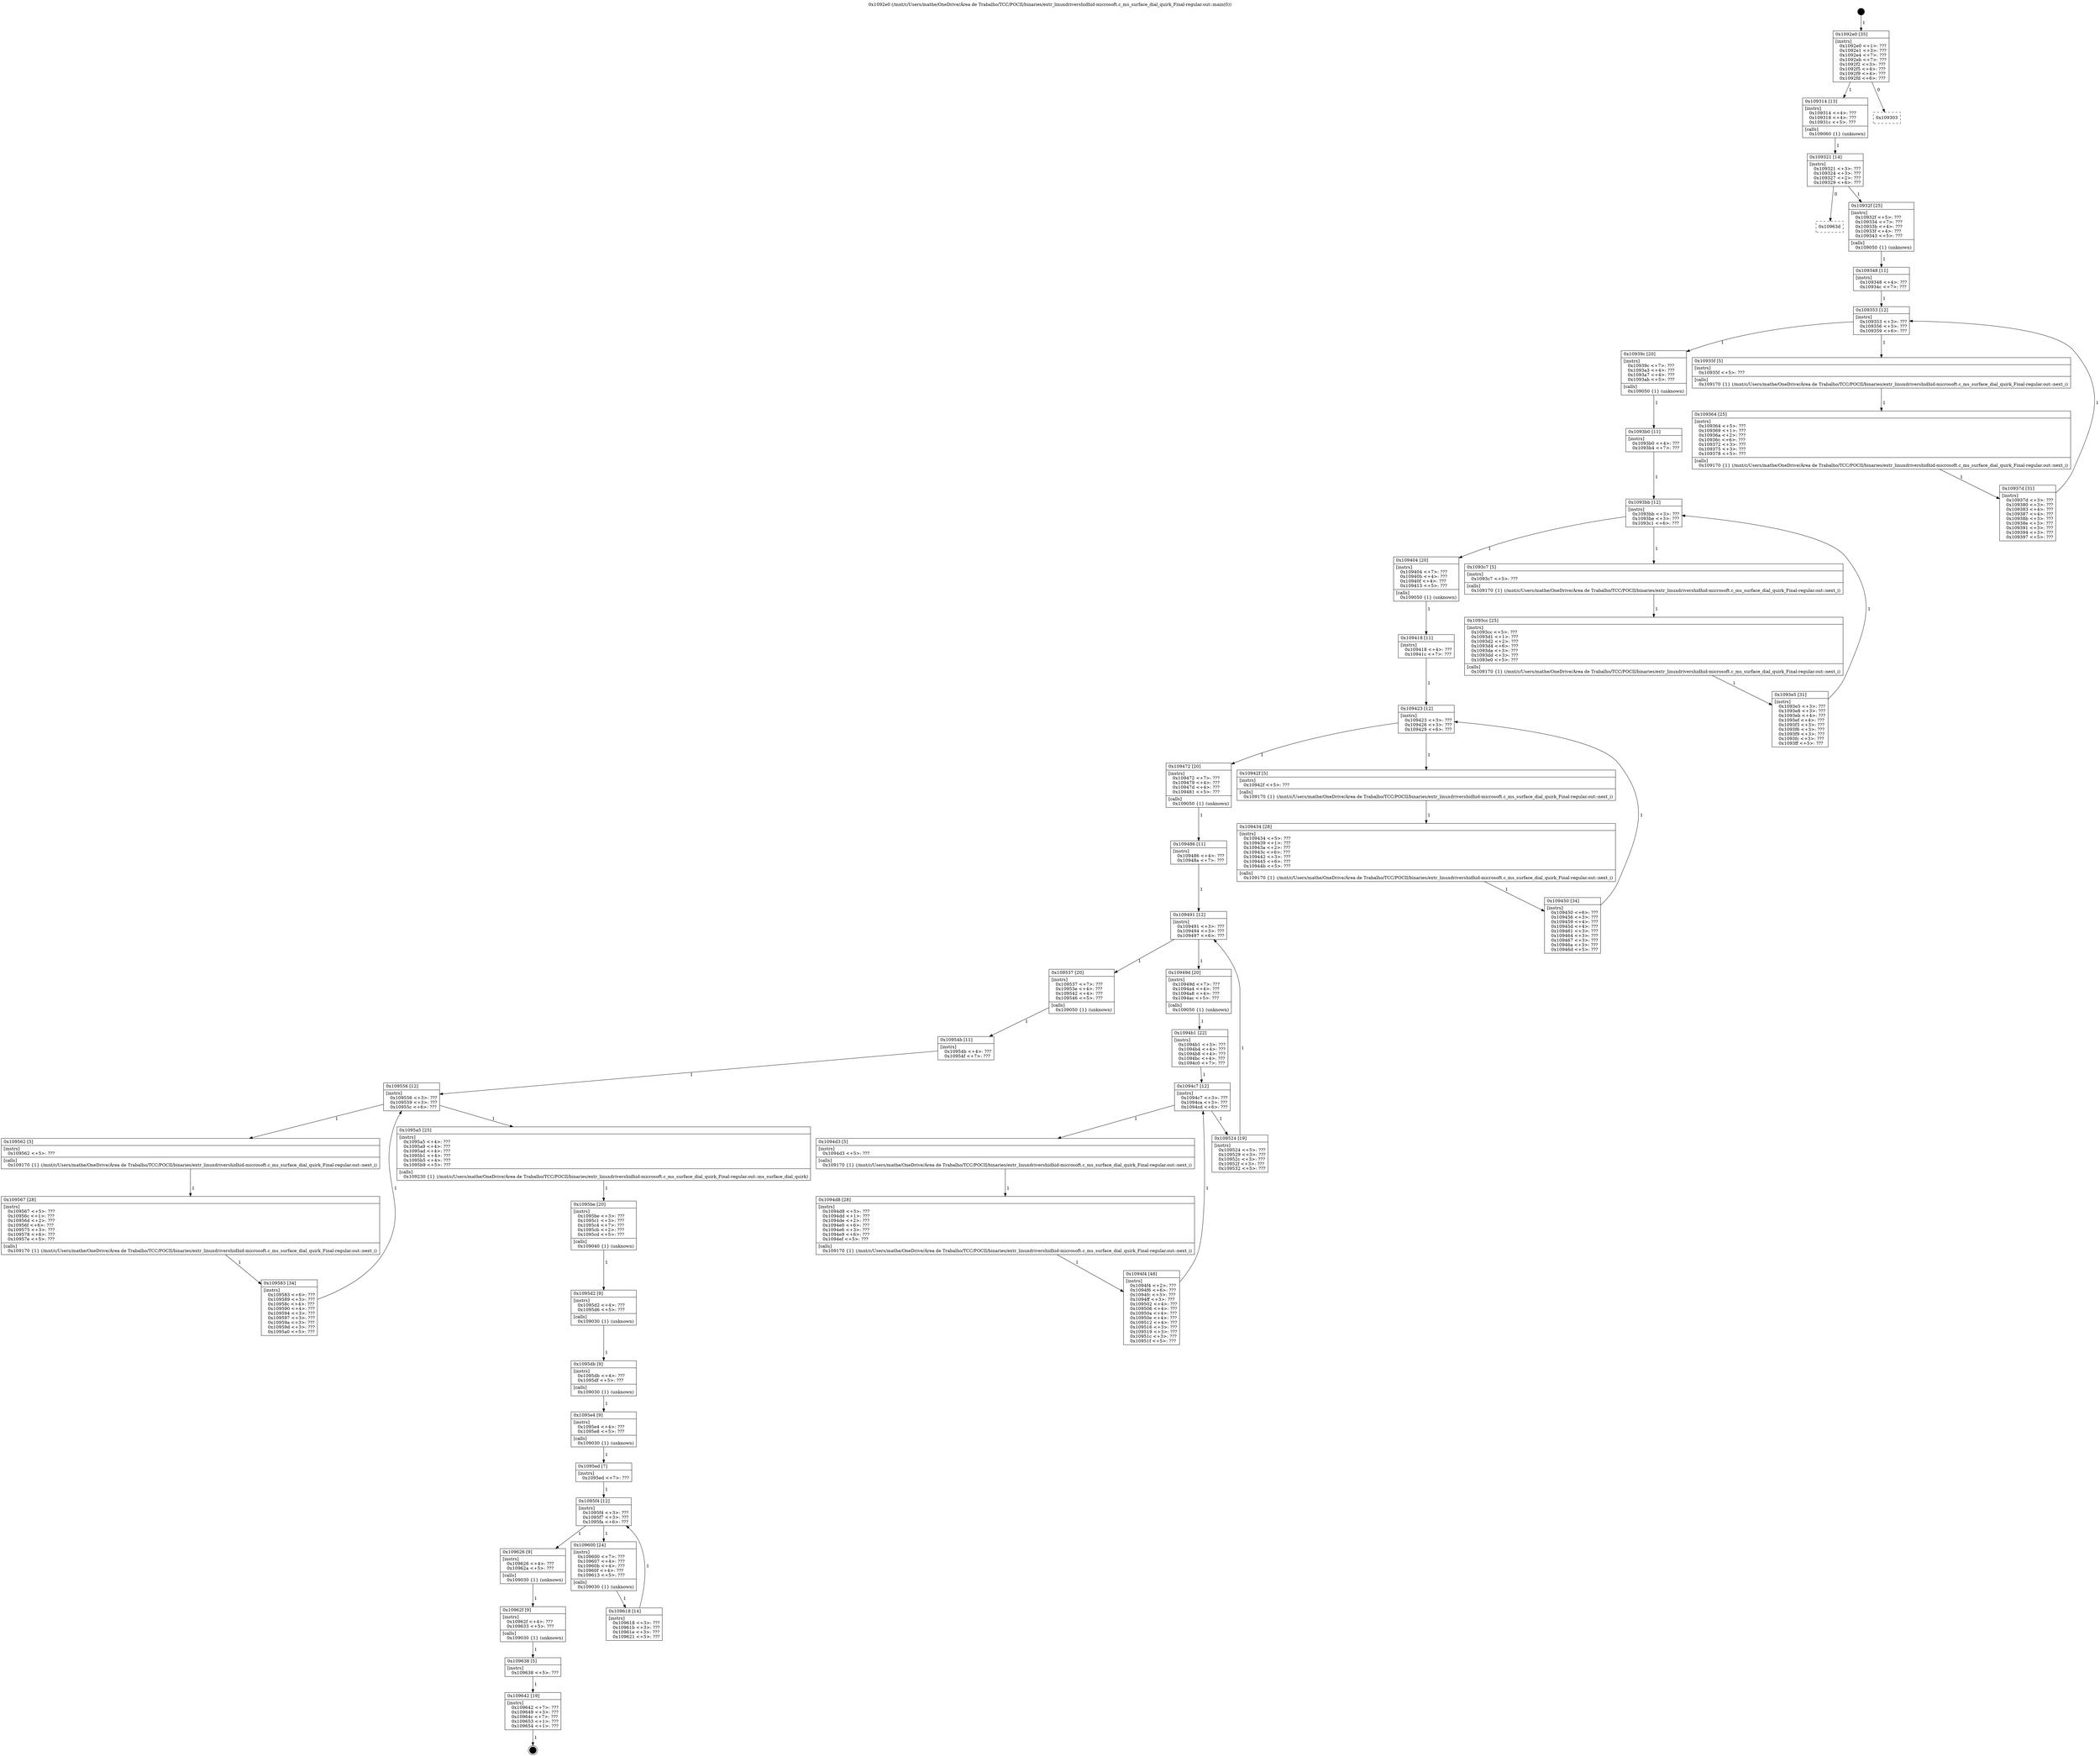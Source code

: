 digraph "0x1092e0" {
  label = "0x1092e0 (/mnt/c/Users/mathe/OneDrive/Área de Trabalho/TCC/POCII/binaries/extr_linuxdrivershidhid-microsoft.c_ms_surface_dial_quirk_Final-regular.out::main(0))"
  labelloc = "t"
  node[shape=record]

  Entry [label="",width=0.3,height=0.3,shape=circle,fillcolor=black,style=filled]
  "0x1092e0" [label="{
     0x1092e0 [35]\l
     | [instrs]\l
     &nbsp;&nbsp;0x1092e0 \<+1\>: ???\l
     &nbsp;&nbsp;0x1092e1 \<+3\>: ???\l
     &nbsp;&nbsp;0x1092e4 \<+7\>: ???\l
     &nbsp;&nbsp;0x1092eb \<+7\>: ???\l
     &nbsp;&nbsp;0x1092f2 \<+3\>: ???\l
     &nbsp;&nbsp;0x1092f5 \<+4\>: ???\l
     &nbsp;&nbsp;0x1092f9 \<+4\>: ???\l
     &nbsp;&nbsp;0x1092fd \<+6\>: ???\l
  }"]
  "0x109314" [label="{
     0x109314 [13]\l
     | [instrs]\l
     &nbsp;&nbsp;0x109314 \<+4\>: ???\l
     &nbsp;&nbsp;0x109318 \<+4\>: ???\l
     &nbsp;&nbsp;0x10931c \<+5\>: ???\l
     | [calls]\l
     &nbsp;&nbsp;0x109060 \{1\} (unknown)\l
  }"]
  "0x109303" [label="{
     0x109303\l
  }", style=dashed]
  "0x109321" [label="{
     0x109321 [14]\l
     | [instrs]\l
     &nbsp;&nbsp;0x109321 \<+3\>: ???\l
     &nbsp;&nbsp;0x109324 \<+3\>: ???\l
     &nbsp;&nbsp;0x109327 \<+2\>: ???\l
     &nbsp;&nbsp;0x109329 \<+6\>: ???\l
  }"]
  "0x10963d" [label="{
     0x10963d\l
  }", style=dashed]
  "0x10932f" [label="{
     0x10932f [25]\l
     | [instrs]\l
     &nbsp;&nbsp;0x10932f \<+5\>: ???\l
     &nbsp;&nbsp;0x109334 \<+7\>: ???\l
     &nbsp;&nbsp;0x10933b \<+4\>: ???\l
     &nbsp;&nbsp;0x10933f \<+4\>: ???\l
     &nbsp;&nbsp;0x109343 \<+5\>: ???\l
     | [calls]\l
     &nbsp;&nbsp;0x109050 \{1\} (unknown)\l
  }"]
  Exit [label="",width=0.3,height=0.3,shape=circle,fillcolor=black,style=filled,peripheries=2]
  "0x109353" [label="{
     0x109353 [12]\l
     | [instrs]\l
     &nbsp;&nbsp;0x109353 \<+3\>: ???\l
     &nbsp;&nbsp;0x109356 \<+3\>: ???\l
     &nbsp;&nbsp;0x109359 \<+6\>: ???\l
  }"]
  "0x10939c" [label="{
     0x10939c [20]\l
     | [instrs]\l
     &nbsp;&nbsp;0x10939c \<+7\>: ???\l
     &nbsp;&nbsp;0x1093a3 \<+4\>: ???\l
     &nbsp;&nbsp;0x1093a7 \<+4\>: ???\l
     &nbsp;&nbsp;0x1093ab \<+5\>: ???\l
     | [calls]\l
     &nbsp;&nbsp;0x109050 \{1\} (unknown)\l
  }"]
  "0x10935f" [label="{
     0x10935f [5]\l
     | [instrs]\l
     &nbsp;&nbsp;0x10935f \<+5\>: ???\l
     | [calls]\l
     &nbsp;&nbsp;0x109170 \{1\} (/mnt/c/Users/mathe/OneDrive/Área de Trabalho/TCC/POCII/binaries/extr_linuxdrivershidhid-microsoft.c_ms_surface_dial_quirk_Final-regular.out::next_i)\l
  }"]
  "0x109364" [label="{
     0x109364 [25]\l
     | [instrs]\l
     &nbsp;&nbsp;0x109364 \<+5\>: ???\l
     &nbsp;&nbsp;0x109369 \<+1\>: ???\l
     &nbsp;&nbsp;0x10936a \<+2\>: ???\l
     &nbsp;&nbsp;0x10936c \<+6\>: ???\l
     &nbsp;&nbsp;0x109372 \<+3\>: ???\l
     &nbsp;&nbsp;0x109375 \<+3\>: ???\l
     &nbsp;&nbsp;0x109378 \<+5\>: ???\l
     | [calls]\l
     &nbsp;&nbsp;0x109170 \{1\} (/mnt/c/Users/mathe/OneDrive/Área de Trabalho/TCC/POCII/binaries/extr_linuxdrivershidhid-microsoft.c_ms_surface_dial_quirk_Final-regular.out::next_i)\l
  }"]
  "0x10937d" [label="{
     0x10937d [31]\l
     | [instrs]\l
     &nbsp;&nbsp;0x10937d \<+3\>: ???\l
     &nbsp;&nbsp;0x109380 \<+3\>: ???\l
     &nbsp;&nbsp;0x109383 \<+4\>: ???\l
     &nbsp;&nbsp;0x109387 \<+4\>: ???\l
     &nbsp;&nbsp;0x10938b \<+3\>: ???\l
     &nbsp;&nbsp;0x10938e \<+3\>: ???\l
     &nbsp;&nbsp;0x109391 \<+3\>: ???\l
     &nbsp;&nbsp;0x109394 \<+3\>: ???\l
     &nbsp;&nbsp;0x109397 \<+5\>: ???\l
  }"]
  "0x109348" [label="{
     0x109348 [11]\l
     | [instrs]\l
     &nbsp;&nbsp;0x109348 \<+4\>: ???\l
     &nbsp;&nbsp;0x10934c \<+7\>: ???\l
  }"]
  "0x1093bb" [label="{
     0x1093bb [12]\l
     | [instrs]\l
     &nbsp;&nbsp;0x1093bb \<+3\>: ???\l
     &nbsp;&nbsp;0x1093be \<+3\>: ???\l
     &nbsp;&nbsp;0x1093c1 \<+6\>: ???\l
  }"]
  "0x109404" [label="{
     0x109404 [20]\l
     | [instrs]\l
     &nbsp;&nbsp;0x109404 \<+7\>: ???\l
     &nbsp;&nbsp;0x10940b \<+4\>: ???\l
     &nbsp;&nbsp;0x10940f \<+4\>: ???\l
     &nbsp;&nbsp;0x109413 \<+5\>: ???\l
     | [calls]\l
     &nbsp;&nbsp;0x109050 \{1\} (unknown)\l
  }"]
  "0x1093c7" [label="{
     0x1093c7 [5]\l
     | [instrs]\l
     &nbsp;&nbsp;0x1093c7 \<+5\>: ???\l
     | [calls]\l
     &nbsp;&nbsp;0x109170 \{1\} (/mnt/c/Users/mathe/OneDrive/Área de Trabalho/TCC/POCII/binaries/extr_linuxdrivershidhid-microsoft.c_ms_surface_dial_quirk_Final-regular.out::next_i)\l
  }"]
  "0x1093cc" [label="{
     0x1093cc [25]\l
     | [instrs]\l
     &nbsp;&nbsp;0x1093cc \<+5\>: ???\l
     &nbsp;&nbsp;0x1093d1 \<+1\>: ???\l
     &nbsp;&nbsp;0x1093d2 \<+2\>: ???\l
     &nbsp;&nbsp;0x1093d4 \<+6\>: ???\l
     &nbsp;&nbsp;0x1093da \<+3\>: ???\l
     &nbsp;&nbsp;0x1093dd \<+3\>: ???\l
     &nbsp;&nbsp;0x1093e0 \<+5\>: ???\l
     | [calls]\l
     &nbsp;&nbsp;0x109170 \{1\} (/mnt/c/Users/mathe/OneDrive/Área de Trabalho/TCC/POCII/binaries/extr_linuxdrivershidhid-microsoft.c_ms_surface_dial_quirk_Final-regular.out::next_i)\l
  }"]
  "0x1093e5" [label="{
     0x1093e5 [31]\l
     | [instrs]\l
     &nbsp;&nbsp;0x1093e5 \<+3\>: ???\l
     &nbsp;&nbsp;0x1093e8 \<+3\>: ???\l
     &nbsp;&nbsp;0x1093eb \<+4\>: ???\l
     &nbsp;&nbsp;0x1093ef \<+4\>: ???\l
     &nbsp;&nbsp;0x1093f3 \<+3\>: ???\l
     &nbsp;&nbsp;0x1093f6 \<+3\>: ???\l
     &nbsp;&nbsp;0x1093f9 \<+3\>: ???\l
     &nbsp;&nbsp;0x1093fc \<+3\>: ???\l
     &nbsp;&nbsp;0x1093ff \<+5\>: ???\l
  }"]
  "0x1093b0" [label="{
     0x1093b0 [11]\l
     | [instrs]\l
     &nbsp;&nbsp;0x1093b0 \<+4\>: ???\l
     &nbsp;&nbsp;0x1093b4 \<+7\>: ???\l
  }"]
  "0x109423" [label="{
     0x109423 [12]\l
     | [instrs]\l
     &nbsp;&nbsp;0x109423 \<+3\>: ???\l
     &nbsp;&nbsp;0x109426 \<+3\>: ???\l
     &nbsp;&nbsp;0x109429 \<+6\>: ???\l
  }"]
  "0x109472" [label="{
     0x109472 [20]\l
     | [instrs]\l
     &nbsp;&nbsp;0x109472 \<+7\>: ???\l
     &nbsp;&nbsp;0x109479 \<+4\>: ???\l
     &nbsp;&nbsp;0x10947d \<+4\>: ???\l
     &nbsp;&nbsp;0x109481 \<+5\>: ???\l
     | [calls]\l
     &nbsp;&nbsp;0x109050 \{1\} (unknown)\l
  }"]
  "0x10942f" [label="{
     0x10942f [5]\l
     | [instrs]\l
     &nbsp;&nbsp;0x10942f \<+5\>: ???\l
     | [calls]\l
     &nbsp;&nbsp;0x109170 \{1\} (/mnt/c/Users/mathe/OneDrive/Área de Trabalho/TCC/POCII/binaries/extr_linuxdrivershidhid-microsoft.c_ms_surface_dial_quirk_Final-regular.out::next_i)\l
  }"]
  "0x109434" [label="{
     0x109434 [28]\l
     | [instrs]\l
     &nbsp;&nbsp;0x109434 \<+5\>: ???\l
     &nbsp;&nbsp;0x109439 \<+1\>: ???\l
     &nbsp;&nbsp;0x10943a \<+2\>: ???\l
     &nbsp;&nbsp;0x10943c \<+6\>: ???\l
     &nbsp;&nbsp;0x109442 \<+3\>: ???\l
     &nbsp;&nbsp;0x109445 \<+6\>: ???\l
     &nbsp;&nbsp;0x10944b \<+5\>: ???\l
     | [calls]\l
     &nbsp;&nbsp;0x109170 \{1\} (/mnt/c/Users/mathe/OneDrive/Área de Trabalho/TCC/POCII/binaries/extr_linuxdrivershidhid-microsoft.c_ms_surface_dial_quirk_Final-regular.out::next_i)\l
  }"]
  "0x109450" [label="{
     0x109450 [34]\l
     | [instrs]\l
     &nbsp;&nbsp;0x109450 \<+6\>: ???\l
     &nbsp;&nbsp;0x109456 \<+3\>: ???\l
     &nbsp;&nbsp;0x109459 \<+4\>: ???\l
     &nbsp;&nbsp;0x10945d \<+4\>: ???\l
     &nbsp;&nbsp;0x109461 \<+3\>: ???\l
     &nbsp;&nbsp;0x109464 \<+3\>: ???\l
     &nbsp;&nbsp;0x109467 \<+3\>: ???\l
     &nbsp;&nbsp;0x10946a \<+3\>: ???\l
     &nbsp;&nbsp;0x10946d \<+5\>: ???\l
  }"]
  "0x109418" [label="{
     0x109418 [11]\l
     | [instrs]\l
     &nbsp;&nbsp;0x109418 \<+4\>: ???\l
     &nbsp;&nbsp;0x10941c \<+7\>: ???\l
  }"]
  "0x109491" [label="{
     0x109491 [12]\l
     | [instrs]\l
     &nbsp;&nbsp;0x109491 \<+3\>: ???\l
     &nbsp;&nbsp;0x109494 \<+3\>: ???\l
     &nbsp;&nbsp;0x109497 \<+6\>: ???\l
  }"]
  "0x109537" [label="{
     0x109537 [20]\l
     | [instrs]\l
     &nbsp;&nbsp;0x109537 \<+7\>: ???\l
     &nbsp;&nbsp;0x10953e \<+4\>: ???\l
     &nbsp;&nbsp;0x109542 \<+4\>: ???\l
     &nbsp;&nbsp;0x109546 \<+5\>: ???\l
     | [calls]\l
     &nbsp;&nbsp;0x109050 \{1\} (unknown)\l
  }"]
  "0x10949d" [label="{
     0x10949d [20]\l
     | [instrs]\l
     &nbsp;&nbsp;0x10949d \<+7\>: ???\l
     &nbsp;&nbsp;0x1094a4 \<+4\>: ???\l
     &nbsp;&nbsp;0x1094a8 \<+4\>: ???\l
     &nbsp;&nbsp;0x1094ac \<+5\>: ???\l
     | [calls]\l
     &nbsp;&nbsp;0x109050 \{1\} (unknown)\l
  }"]
  "0x1094c7" [label="{
     0x1094c7 [12]\l
     | [instrs]\l
     &nbsp;&nbsp;0x1094c7 \<+3\>: ???\l
     &nbsp;&nbsp;0x1094ca \<+3\>: ???\l
     &nbsp;&nbsp;0x1094cd \<+6\>: ???\l
  }"]
  "0x109524" [label="{
     0x109524 [19]\l
     | [instrs]\l
     &nbsp;&nbsp;0x109524 \<+5\>: ???\l
     &nbsp;&nbsp;0x109529 \<+3\>: ???\l
     &nbsp;&nbsp;0x10952c \<+3\>: ???\l
     &nbsp;&nbsp;0x10952f \<+3\>: ???\l
     &nbsp;&nbsp;0x109532 \<+5\>: ???\l
  }"]
  "0x1094d3" [label="{
     0x1094d3 [5]\l
     | [instrs]\l
     &nbsp;&nbsp;0x1094d3 \<+5\>: ???\l
     | [calls]\l
     &nbsp;&nbsp;0x109170 \{1\} (/mnt/c/Users/mathe/OneDrive/Área de Trabalho/TCC/POCII/binaries/extr_linuxdrivershidhid-microsoft.c_ms_surface_dial_quirk_Final-regular.out::next_i)\l
  }"]
  "0x1094d8" [label="{
     0x1094d8 [28]\l
     | [instrs]\l
     &nbsp;&nbsp;0x1094d8 \<+5\>: ???\l
     &nbsp;&nbsp;0x1094dd \<+1\>: ???\l
     &nbsp;&nbsp;0x1094de \<+2\>: ???\l
     &nbsp;&nbsp;0x1094e0 \<+6\>: ???\l
     &nbsp;&nbsp;0x1094e6 \<+3\>: ???\l
     &nbsp;&nbsp;0x1094e9 \<+6\>: ???\l
     &nbsp;&nbsp;0x1094ef \<+5\>: ???\l
     | [calls]\l
     &nbsp;&nbsp;0x109170 \{1\} (/mnt/c/Users/mathe/OneDrive/Área de Trabalho/TCC/POCII/binaries/extr_linuxdrivershidhid-microsoft.c_ms_surface_dial_quirk_Final-regular.out::next_i)\l
  }"]
  "0x1094f4" [label="{
     0x1094f4 [48]\l
     | [instrs]\l
     &nbsp;&nbsp;0x1094f4 \<+2\>: ???\l
     &nbsp;&nbsp;0x1094f6 \<+6\>: ???\l
     &nbsp;&nbsp;0x1094fc \<+3\>: ???\l
     &nbsp;&nbsp;0x1094ff \<+3\>: ???\l
     &nbsp;&nbsp;0x109502 \<+4\>: ???\l
     &nbsp;&nbsp;0x109506 \<+4\>: ???\l
     &nbsp;&nbsp;0x10950a \<+4\>: ???\l
     &nbsp;&nbsp;0x10950e \<+4\>: ???\l
     &nbsp;&nbsp;0x109512 \<+4\>: ???\l
     &nbsp;&nbsp;0x109516 \<+3\>: ???\l
     &nbsp;&nbsp;0x109519 \<+3\>: ???\l
     &nbsp;&nbsp;0x10951c \<+3\>: ???\l
     &nbsp;&nbsp;0x10951f \<+5\>: ???\l
  }"]
  "0x1094b1" [label="{
     0x1094b1 [22]\l
     | [instrs]\l
     &nbsp;&nbsp;0x1094b1 \<+3\>: ???\l
     &nbsp;&nbsp;0x1094b4 \<+4\>: ???\l
     &nbsp;&nbsp;0x1094b8 \<+4\>: ???\l
     &nbsp;&nbsp;0x1094bc \<+4\>: ???\l
     &nbsp;&nbsp;0x1094c0 \<+7\>: ???\l
  }"]
  "0x109642" [label="{
     0x109642 [19]\l
     | [instrs]\l
     &nbsp;&nbsp;0x109642 \<+7\>: ???\l
     &nbsp;&nbsp;0x109649 \<+3\>: ???\l
     &nbsp;&nbsp;0x10964c \<+7\>: ???\l
     &nbsp;&nbsp;0x109653 \<+1\>: ???\l
     &nbsp;&nbsp;0x109654 \<+1\>: ???\l
  }"]
  "0x109486" [label="{
     0x109486 [11]\l
     | [instrs]\l
     &nbsp;&nbsp;0x109486 \<+4\>: ???\l
     &nbsp;&nbsp;0x10948a \<+7\>: ???\l
  }"]
  "0x109556" [label="{
     0x109556 [12]\l
     | [instrs]\l
     &nbsp;&nbsp;0x109556 \<+3\>: ???\l
     &nbsp;&nbsp;0x109559 \<+3\>: ???\l
     &nbsp;&nbsp;0x10955c \<+6\>: ???\l
  }"]
  "0x1095a5" [label="{
     0x1095a5 [25]\l
     | [instrs]\l
     &nbsp;&nbsp;0x1095a5 \<+4\>: ???\l
     &nbsp;&nbsp;0x1095a9 \<+4\>: ???\l
     &nbsp;&nbsp;0x1095ad \<+4\>: ???\l
     &nbsp;&nbsp;0x1095b1 \<+4\>: ???\l
     &nbsp;&nbsp;0x1095b5 \<+4\>: ???\l
     &nbsp;&nbsp;0x1095b9 \<+5\>: ???\l
     | [calls]\l
     &nbsp;&nbsp;0x109230 \{1\} (/mnt/c/Users/mathe/OneDrive/Área de Trabalho/TCC/POCII/binaries/extr_linuxdrivershidhid-microsoft.c_ms_surface_dial_quirk_Final-regular.out::ms_surface_dial_quirk)\l
  }"]
  "0x109562" [label="{
     0x109562 [5]\l
     | [instrs]\l
     &nbsp;&nbsp;0x109562 \<+5\>: ???\l
     | [calls]\l
     &nbsp;&nbsp;0x109170 \{1\} (/mnt/c/Users/mathe/OneDrive/Área de Trabalho/TCC/POCII/binaries/extr_linuxdrivershidhid-microsoft.c_ms_surface_dial_quirk_Final-regular.out::next_i)\l
  }"]
  "0x109567" [label="{
     0x109567 [28]\l
     | [instrs]\l
     &nbsp;&nbsp;0x109567 \<+5\>: ???\l
     &nbsp;&nbsp;0x10956c \<+1\>: ???\l
     &nbsp;&nbsp;0x10956d \<+2\>: ???\l
     &nbsp;&nbsp;0x10956f \<+6\>: ???\l
     &nbsp;&nbsp;0x109575 \<+3\>: ???\l
     &nbsp;&nbsp;0x109578 \<+6\>: ???\l
     &nbsp;&nbsp;0x10957e \<+5\>: ???\l
     | [calls]\l
     &nbsp;&nbsp;0x109170 \{1\} (/mnt/c/Users/mathe/OneDrive/Área de Trabalho/TCC/POCII/binaries/extr_linuxdrivershidhid-microsoft.c_ms_surface_dial_quirk_Final-regular.out::next_i)\l
  }"]
  "0x109583" [label="{
     0x109583 [34]\l
     | [instrs]\l
     &nbsp;&nbsp;0x109583 \<+6\>: ???\l
     &nbsp;&nbsp;0x109589 \<+3\>: ???\l
     &nbsp;&nbsp;0x10958c \<+4\>: ???\l
     &nbsp;&nbsp;0x109590 \<+4\>: ???\l
     &nbsp;&nbsp;0x109594 \<+3\>: ???\l
     &nbsp;&nbsp;0x109597 \<+3\>: ???\l
     &nbsp;&nbsp;0x10959a \<+3\>: ???\l
     &nbsp;&nbsp;0x10959d \<+3\>: ???\l
     &nbsp;&nbsp;0x1095a0 \<+5\>: ???\l
  }"]
  "0x10954b" [label="{
     0x10954b [11]\l
     | [instrs]\l
     &nbsp;&nbsp;0x10954b \<+4\>: ???\l
     &nbsp;&nbsp;0x10954f \<+7\>: ???\l
  }"]
  "0x1095be" [label="{
     0x1095be [20]\l
     | [instrs]\l
     &nbsp;&nbsp;0x1095be \<+3\>: ???\l
     &nbsp;&nbsp;0x1095c1 \<+3\>: ???\l
     &nbsp;&nbsp;0x1095c4 \<+7\>: ???\l
     &nbsp;&nbsp;0x1095cb \<+2\>: ???\l
     &nbsp;&nbsp;0x1095cd \<+5\>: ???\l
     | [calls]\l
     &nbsp;&nbsp;0x109040 \{1\} (unknown)\l
  }"]
  "0x1095d2" [label="{
     0x1095d2 [9]\l
     | [instrs]\l
     &nbsp;&nbsp;0x1095d2 \<+4\>: ???\l
     &nbsp;&nbsp;0x1095d6 \<+5\>: ???\l
     | [calls]\l
     &nbsp;&nbsp;0x109030 \{1\} (unknown)\l
  }"]
  "0x1095db" [label="{
     0x1095db [9]\l
     | [instrs]\l
     &nbsp;&nbsp;0x1095db \<+4\>: ???\l
     &nbsp;&nbsp;0x1095df \<+5\>: ???\l
     | [calls]\l
     &nbsp;&nbsp;0x109030 \{1\} (unknown)\l
  }"]
  "0x1095e4" [label="{
     0x1095e4 [9]\l
     | [instrs]\l
     &nbsp;&nbsp;0x1095e4 \<+4\>: ???\l
     &nbsp;&nbsp;0x1095e8 \<+5\>: ???\l
     | [calls]\l
     &nbsp;&nbsp;0x109030 \{1\} (unknown)\l
  }"]
  "0x1095f4" [label="{
     0x1095f4 [12]\l
     | [instrs]\l
     &nbsp;&nbsp;0x1095f4 \<+3\>: ???\l
     &nbsp;&nbsp;0x1095f7 \<+3\>: ???\l
     &nbsp;&nbsp;0x1095fa \<+6\>: ???\l
  }"]
  "0x109626" [label="{
     0x109626 [9]\l
     | [instrs]\l
     &nbsp;&nbsp;0x109626 \<+4\>: ???\l
     &nbsp;&nbsp;0x10962a \<+5\>: ???\l
     | [calls]\l
     &nbsp;&nbsp;0x109030 \{1\} (unknown)\l
  }"]
  "0x109600" [label="{
     0x109600 [24]\l
     | [instrs]\l
     &nbsp;&nbsp;0x109600 \<+7\>: ???\l
     &nbsp;&nbsp;0x109607 \<+4\>: ???\l
     &nbsp;&nbsp;0x10960b \<+4\>: ???\l
     &nbsp;&nbsp;0x10960f \<+4\>: ???\l
     &nbsp;&nbsp;0x109613 \<+5\>: ???\l
     | [calls]\l
     &nbsp;&nbsp;0x109030 \{1\} (unknown)\l
  }"]
  "0x109618" [label="{
     0x109618 [14]\l
     | [instrs]\l
     &nbsp;&nbsp;0x109618 \<+3\>: ???\l
     &nbsp;&nbsp;0x10961b \<+3\>: ???\l
     &nbsp;&nbsp;0x10961e \<+3\>: ???\l
     &nbsp;&nbsp;0x109621 \<+5\>: ???\l
  }"]
  "0x1095ed" [label="{
     0x1095ed [7]\l
     | [instrs]\l
     &nbsp;&nbsp;0x1095ed \<+7\>: ???\l
  }"]
  "0x10962f" [label="{
     0x10962f [9]\l
     | [instrs]\l
     &nbsp;&nbsp;0x10962f \<+4\>: ???\l
     &nbsp;&nbsp;0x109633 \<+5\>: ???\l
     | [calls]\l
     &nbsp;&nbsp;0x109030 \{1\} (unknown)\l
  }"]
  "0x109638" [label="{
     0x109638 [5]\l
     | [instrs]\l
     &nbsp;&nbsp;0x109638 \<+5\>: ???\l
  }"]
  Entry -> "0x1092e0" [label=" 1"]
  "0x1092e0" -> "0x109314" [label=" 1"]
  "0x1092e0" -> "0x109303" [label=" 0"]
  "0x109314" -> "0x109321" [label=" 1"]
  "0x109321" -> "0x10963d" [label=" 0"]
  "0x109321" -> "0x10932f" [label=" 1"]
  "0x109642" -> Exit [label=" 1"]
  "0x10932f" -> "0x109348" [label=" 1"]
  "0x109353" -> "0x10939c" [label=" 1"]
  "0x109353" -> "0x10935f" [label=" 1"]
  "0x10935f" -> "0x109364" [label=" 1"]
  "0x109364" -> "0x10937d" [label=" 1"]
  "0x109348" -> "0x109353" [label=" 1"]
  "0x10937d" -> "0x109353" [label=" 1"]
  "0x10939c" -> "0x1093b0" [label=" 1"]
  "0x1093bb" -> "0x109404" [label=" 1"]
  "0x1093bb" -> "0x1093c7" [label=" 1"]
  "0x1093c7" -> "0x1093cc" [label=" 1"]
  "0x1093cc" -> "0x1093e5" [label=" 1"]
  "0x1093b0" -> "0x1093bb" [label=" 1"]
  "0x1093e5" -> "0x1093bb" [label=" 1"]
  "0x109404" -> "0x109418" [label=" 1"]
  "0x109423" -> "0x109472" [label=" 1"]
  "0x109423" -> "0x10942f" [label=" 1"]
  "0x10942f" -> "0x109434" [label=" 1"]
  "0x109434" -> "0x109450" [label=" 1"]
  "0x109418" -> "0x109423" [label=" 1"]
  "0x109450" -> "0x109423" [label=" 1"]
  "0x109472" -> "0x109486" [label=" 1"]
  "0x109491" -> "0x109537" [label=" 1"]
  "0x109491" -> "0x10949d" [label=" 1"]
  "0x10949d" -> "0x1094b1" [label=" 1"]
  "0x1094c7" -> "0x109524" [label=" 1"]
  "0x1094c7" -> "0x1094d3" [label=" 1"]
  "0x1094d3" -> "0x1094d8" [label=" 1"]
  "0x1094d8" -> "0x1094f4" [label=" 1"]
  "0x1094b1" -> "0x1094c7" [label=" 1"]
  "0x1094f4" -> "0x1094c7" [label=" 1"]
  "0x109638" -> "0x109642" [label=" 1"]
  "0x109486" -> "0x109491" [label=" 1"]
  "0x109524" -> "0x109491" [label=" 1"]
  "0x109537" -> "0x10954b" [label=" 1"]
  "0x109556" -> "0x1095a5" [label=" 1"]
  "0x109556" -> "0x109562" [label=" 1"]
  "0x109562" -> "0x109567" [label=" 1"]
  "0x109567" -> "0x109583" [label=" 1"]
  "0x10954b" -> "0x109556" [label=" 1"]
  "0x109583" -> "0x109556" [label=" 1"]
  "0x1095a5" -> "0x1095be" [label=" 1"]
  "0x1095be" -> "0x1095d2" [label=" 1"]
  "0x1095d2" -> "0x1095db" [label=" 1"]
  "0x1095db" -> "0x1095e4" [label=" 1"]
  "0x1095e4" -> "0x1095ed" [label=" 1"]
  "0x1095f4" -> "0x109626" [label=" 1"]
  "0x1095f4" -> "0x109600" [label=" 1"]
  "0x109600" -> "0x109618" [label=" 1"]
  "0x1095ed" -> "0x1095f4" [label=" 1"]
  "0x109618" -> "0x1095f4" [label=" 1"]
  "0x109626" -> "0x10962f" [label=" 1"]
  "0x10962f" -> "0x109638" [label=" 1"]
}
